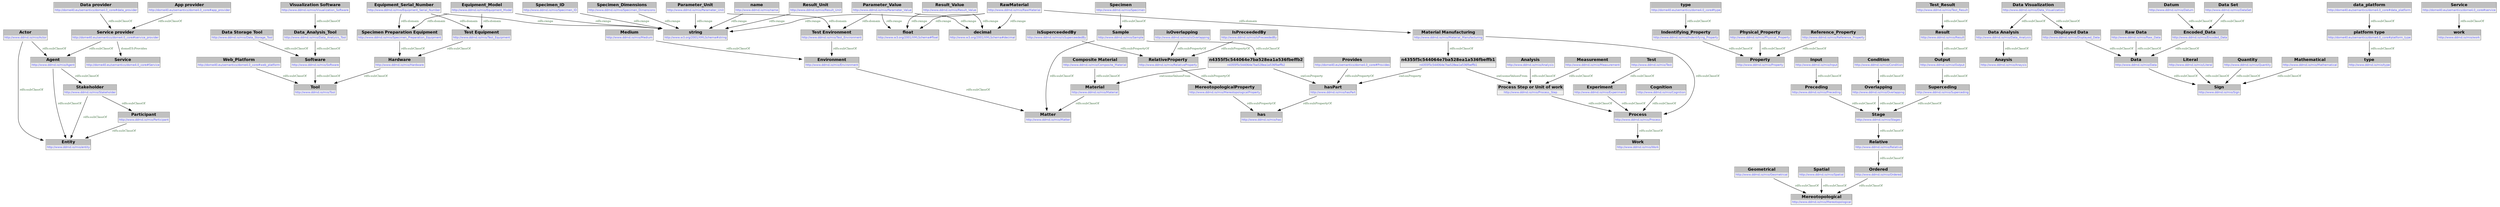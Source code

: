 digraph { 
 node [ fontname="DejaVu Sans" ] ; 
	node0 -> node1 [ color=BLACK, label=< <font point-size='10' color='#336633'>rdfs:subClassOf</font> > ] ;
	node3 -> node4 [ color=BLACK, label=< <font point-size='10' color='#336633'>rdfs:subClassOf</font> > ] ;
	node6 -> node7 [ color=BLACK, label=< <font point-size='10' color='#336633'>rdfs:subClassOf</font> > ] ;
	node8 -> node9 [ color=BLACK, label=< <font point-size='10' color='#336633'>rdfs:subClassOf</font> > ] ;
	node2 -> node10 [ color=BLACK, label=< <font point-size='10' color='#336633'>rdfs:subClassOf</font> > ] ;
	node12 -> node13 [ color=BLACK, label=< <font point-size='10' color='#336633'>rdfs:range</font> > ] ;
	node14 -> node15 [ color=BLACK, label=< <font point-size='10' color='#336633'>rdfs:range</font> > ] ;
	node16 -> node17 [ color=BLACK, label=< <font point-size='10' color='#336633'>rdfs:subClassOf</font> > ] ;
	node18 -> node19 [ color=BLACK, label=< <font point-size='10' color='#336633'>rdfs:domain</font> > ] ;
	node22 -> node23 [ color=BLACK, label=< <font point-size='10' color='#336633'>rdfs:subClassOf</font> > ] ;
	node24 -> node25 [ color=BLACK, label=< <font point-size='10' color='#336633'>rdfs:subClassOf</font> > ] ;
	node27 -> node0 [ color=BLACK, label=< <font point-size='10' color='#336633'>rdfs:subClassOf</font> > ] ;
	node29 -> node20 [ color=BLACK, label=< <font point-size='10' color='#336633'>owl:someValuesFrom</font> > ] ;
	node9 -> node30 [ color=BLACK, label=< <font point-size='10' color='#336633'>rdfs:subClassOf</font> > ] ;
	node32 -> node33 [ color=BLACK, label=< <font point-size='10' color='#336633'>rdfs:subClassOf</font> > ] ;
	node27 -> node28 [ color=BLACK, label=< <font point-size='10' color='#336633'>rdfs:subClassOf</font> > ] ;
	node1 -> node28 [ color=BLACK, label=< <font point-size='10' color='#336633'>rdfs:subClassOf</font> > ] ;
	node34 -> node35 [ color=BLACK, label=< <font point-size='10' color='#336633'>rdfs:subClassOf</font> > ] ;
	node36 -> node37 [ color=BLACK, label=< <font point-size='10' color='#336633'>rdfs:subClassOf</font> > ] ;
	node38 -> node39 [ color=BLACK, label=< <font point-size='10' color='#336633'>rdfs:subClassOf</font> > ] ;
	node41 -> node42 [ color=BLACK, label=< <font point-size='10' color='#336633'>rdfs:domain</font> > ] ;
	node43 -> node13 [ color=BLACK, label=< <font point-size='10' color='#336633'>rdfs:range</font> > ] ;
	node19 -> node45 [ color=BLACK, label=< <font point-size='10' color='#336633'>rdfs:subClassOf</font> > ] ;
	node46 -> node37 [ color=BLACK, label=< <font point-size='10' color='#336633'>rdfs:subClassOf</font> > ] ;
	node45 -> node47 [ color=BLACK, label=< <font point-size='10' color='#336633'>rdfs:subClassOf</font> > ] ;
	node12 -> node49 [ color=BLACK, label=< <font point-size='10' color='#336633'>rdfs:range</font> > ] ;
	node50 -> node51 [ color=BLACK, label=< <font point-size='10' color='#336633'>rdfs:subPropertyOf</font> > ] ;
	node48 -> node52 [ color=BLACK, label=< <font point-size='10' color='#336633'>domeES:Provides</font> > ] ;
	node53 -> node54 [ color=BLACK, label=< <font point-size='10' color='#336633'>rdfs:subPropertyOf</font> > ] ;
	node39 -> node8 [ color=BLACK, label=< <font point-size='10' color='#336633'>rdfs:subClassOf</font> > ] ;
	node11 -> node48 [ color=BLACK, label=< <font point-size='10' color='#336633'>rdfs:subClassOf</font> > ] ;
	node41 -> node15 [ color=BLACK, label=< <font point-size='10' color='#336633'>rdfs:range</font> > ] ;
	node55 -> node15 [ color=BLACK, label=< <font point-size='10' color='#336633'>rdfs:range</font> > ] ;
	node56 -> node10 [ color=BLACK, label=< <font point-size='10' color='#336633'>rdfs:subClassOf</font> > ] ;
	node40 -> node47 [ color=BLACK, label=< <font point-size='10' color='#336633'>rdfs:subClassOf</font> > ] ;
	node1 -> node59 [ color=BLACK, label=< <font point-size='10' color='#336633'>rdfs:subClassOf</font> > ] ;
	node0 -> node28 [ color=BLACK, label=< <font point-size='10' color='#336633'>rdfs:subClassOf</font> > ] ;
	node55 -> node60 [ color=BLACK, label=< <font point-size='10' color='#336633'>rdfs:domain</font> > ] ;
	node43 -> node49 [ color=BLACK, label=< <font point-size='10' color='#336633'>rdfs:range</font> > ] ;
	node61 -> node47 [ color=BLACK, label=< <font point-size='10' color='#336633'>rdfs:subClassOf</font> > ] ;
	node26 -> node56 [ color=BLACK, label=< <font point-size='10' color='#336633'>rdfs:subClassOf</font> > ] ;
	node43 -> node15 [ color=BLACK, label=< <font point-size='10' color='#336633'>rdfs:range</font> > ] ;
	node59 -> node28 [ color=BLACK, label=< <font point-size='10' color='#336633'>rdfs:subClassOf</font> > ] ;
	node63 -> node51 [ color=BLACK, label=< <font point-size='10' color='#336633'>rdfs:subPropertyOf</font> > ] ;
	node64 -> node65 [ color=BLACK, label=< <font point-size='10' color='#336633'>rdfs:subClassOf</font> > ] ;
	node34 -> node16 [ color=BLACK, label=< <font point-size='10' color='#336633'>rdfs:subClassOf</font> > ] ;
	node41 -> node19 [ color=BLACK, label=< <font point-size='10' color='#336633'>rdfs:domain</font> > ] ;
	node43 -> node36 [ color=BLACK, label=< <font point-size='10' color='#336633'>rdfs:domain</font> > ] ;
	node67 -> node23 [ color=BLACK, label=< <font point-size='10' color='#336633'>rdfs:subClassOf</font> > ] ;
	node70 -> node71 [ color=BLACK, label=< <font point-size='10' color='#336633'>rdfs:subClassOf</font> > ] ;
	node73 -> node74 [ color=BLACK, label=< <font point-size='10' color='#336633'>rdfs:subClassOf</font> > ] ;
	node75 -> node15 [ color=BLACK, label=< <font point-size='10' color='#336633'>rdfs:range</font> > ] ;
	node20 -> node37 [ color=BLACK, label=< <font point-size='10' color='#336633'>rdfs:subClassOf</font> > ] ;
	node76 -> node13 [ color=BLACK, label=< <font point-size='10' color='#336633'>rdfs:range</font> > ] ;
	node77 -> node78 [ color=BLACK, label=< <font point-size='10' color='#336633'>rdfs:subPropertyOf</font> > ] ;
	node5 -> node62 [ color=BLACK, label=< <font point-size='10' color='#336633'>rdfs:subClassOf</font> > ] ;
	node7 -> node65 [ color=BLACK, label=< <font point-size='10' color='#336633'>rdfs:subClassOf</font> > ] ;
	node79 -> node15 [ color=BLACK, label=< <font point-size='10' color='#336633'>rdfs:range</font> > ] ;
	node80 -> node51 [ color=BLACK, label=< <font point-size='10' color='#336633'>rdfs:subPropertyOf</font> > ] ;
	node33 -> node62 [ color=BLACK, label=< <font point-size='10' color='#336633'>rdfs:subClassOf</font> > ] ;
	node37 -> node81 [ color=BLACK, label=< <font point-size='10' color='#336633'>rdfs:subClassOf</font> > ] ;
	node83 -> node84 [ color=BLACK, label=< <font point-size='10' color='#336633'>rdfs:subClassOf</font> > ] ;
	node18 -> node42 [ color=BLACK, label=< <font point-size='10' color='#336633'>rdfs:domain</font> > ] ;
	node85 -> node65 [ color=BLACK, label=< <font point-size='10' color='#336633'>rdfs:subClassOf</font> > ] ;
	node48 -> node0 [ color=BLACK, label=< <font point-size='10' color='#336633'>rdfs:subClassOf</font> > ] ;
	node86 -> node87 [ color=BLACK, label=< <font point-size='10' color='#336633'>rdfs:subClassOf</font> > ] ;
	node44 -> node20 [ color=BLACK, label=< <font point-size='10' color='#336633'>rdfs:subClassOf</font> > ] ;
	node25 -> node23 [ color=BLACK, label=< <font point-size='10' color='#336633'>rdfs:subClassOf</font> > ] ;
	node42 -> node45 [ color=BLACK, label=< <font point-size='10' color='#336633'>rdfs:subClassOf</font> > ] ;
	node76 -> node49 [ color=BLACK, label=< <font point-size='10' color='#336633'>rdfs:range</font> > ] ;
	node58 -> node30 [ color=BLACK, label=< <font point-size='10' color='#336633'>rdfs:subClassOf</font> > ] ;
	node30 -> node32 [ color=BLACK, label=< <font point-size='10' color='#336633'>rdfs:subClassOf</font> > ] ;
	node4 -> node61 [ color=BLACK, label=< <font point-size='10' color='#336633'>rdfs:subClassOf</font> > ] ;
	node88 -> node87 [ color=BLACK, label=< <font point-size='10' color='#336633'>owl:someValuesFrom</font> > ] ;
	node54 -> node78 [ color=BLACK, label=< <font point-size='10' color='#336633'>rdfs:subPropertyOf</font> > ] ;
	node51 -> node77 [ color=BLACK, label=< <font point-size='10' color='#336633'>rdfs:subPropertyOf</font> > ] ;
	node89 -> node58 [ color=BLACK, label=< <font point-size='10' color='#336633'>rdfs:subClassOf</font> > ] ;
	node36 -> node29 [ color=BLACK, label=< <font point-size='10' color='#336633'>rdfs:subClassOf</font> > ] ;
	node66 -> node46 [ color=BLACK, label=< <font point-size='10' color='#336633'>rdfs:subClassOf</font> > ] ;
	node90 -> node15 [ color=BLACK, label=< <font point-size='10' color='#336633'>rdfs:range</font> > ] ;
	node91 -> node23 [ color=BLACK, label=< <font point-size='10' color='#336633'>rdfs:subClassOf</font> > ] ;
	node31 -> node48 [ color=BLACK, label=< <font point-size='10' color='#336633'>rdfs:subClassOf</font> > ] ;
	node2 -> node88 [ color=BLACK, label=< <font point-size='10' color='#336633'>rdfs:subClassOf</font> > ] ;
	node72 -> node37 [ color=BLACK, label=< <font point-size='10' color='#336633'>rdfs:subClassOf</font> > ] ;
	node76 -> node60 [ color=BLACK, label=< <font point-size='10' color='#336633'>rdfs:domain</font> > ] ;
	node87 -> node10 [ color=BLACK, label=< <font point-size='10' color='#336633'>rdfs:subClassOf</font> > ] ;
	node57 -> node30 [ color=BLACK, label=< <font point-size='10' color='#336633'>rdfs:subClassOf</font> > ] ;
	node29 -> node54 [ color=BLACK, label=< <font point-size='10' color='#336633'>owl:onProperty</font> > ] ;
	node94 -> node20 [ color=BLACK, label=< <font point-size='10' color='#336633'>rdfs:subClassOf</font> > ] ;
	node88 -> node54 [ color=BLACK, label=< <font point-size='10' color='#336633'>owl:onProperty</font> > ] ;
	node69 -> node74 [ color=BLACK, label=< <font point-size='10' color='#336633'>rdfs:subClassOf</font> > ] ;
	node35 -> node25 [ color=BLACK, label=< <font point-size='10' color='#336633'>rdfs:subClassOf</font> > ] ;
	node92 -> node2 [ color=BLACK, label=< <font point-size='10' color='#336633'>rdfs:subClassOf</font> > ] ;
	node82 -> node62 [ color=BLACK, label=< <font point-size='10' color='#336633'>rdfs:subClassOf</font> > ] ;
	node93 -> node61 [ color=BLACK, label=< <font point-size='10' color='#336633'>rdfs:subClassOf</font> > ] ;
	node74 -> node25 [ color=BLACK, label=< <font point-size='10' color='#336633'>rdfs:subClassOf</font> > ] ;
	node21 -> node70 [ color=BLACK, label=< <font point-size='10' color='#336633'>rdfs:subClassOf</font> > ] ;
	node68 -> node57 [ color=BLACK, label=< <font point-size='10' color='#336633'>rdfs:subClassOf</font> > ] ;
	node18 -> node15 [ color=BLACK, label=< <font point-size='10' color='#336633'>rdfs:range</font> > ] ;
	node60 -> node56 [ color=BLACK, label=< <font point-size='10' color='#336633'>rdfs:subClassOf</font> > ] ;
# http://www.ddmd.io/mio/Agent node0
node0 [ shape=none, color=black label=< <table color='#666666' cellborder='0' cellspacing='0' border='1'><tr><td colspan='2' bgcolor='grey'><B>Agent</B></td></tr><tr><td href='http://www.ddmd.io/mio/Agent' bgcolor='#eeeeee' colspan='2'><font point-size='10' color='#6666ff'>http://www.ddmd.io/mio/Agent</font></td></tr></table> > ] 
# http://www.ddmd.io/mio/Stakeholder node1
node1 [ shape=none, color=black label=< <table color='#666666' cellborder='0' cellspacing='0' border='1'><tr><td colspan='2' bgcolor='grey'><B>Stakeholder</B></td></tr><tr><td href='http://www.ddmd.io/mio/Stakeholder' bgcolor='#eeeeee' colspan='2'><font point-size='10' color='#6666ff'>http://www.ddmd.io/mio/Stakeholder</font></td></tr></table> > ] 
# http://www.ddmd.io/mio/Sample node2
node2 [ shape=none, color=black label=< <table color='#666666' cellborder='0' cellspacing='0' border='1'><tr><td colspan='2' bgcolor='grey'><B>Sample</B></td></tr><tr><td href='http://www.ddmd.io/mio/Sample' bgcolor='#eeeeee' colspan='2'><font point-size='10' color='#6666ff'>http://www.ddmd.io/mio/Sample</font></td></tr></table> > ] 
# http://www.ddmd.io/mio/Visualization_Software node3
node3 [ shape=none, color=black label=< <table color='#666666' cellborder='0' cellspacing='0' border='1'><tr><td colspan='2' bgcolor='grey'><B>Visualization Software</B></td></tr><tr><td href='http://www.ddmd.io/mio/Visualization_Software' bgcolor='#eeeeee' colspan='2'><font point-size='10' color='#6666ff'>http://www.ddmd.io/mio/Visualization_Software</font></td></tr></table> > ] 
# http://www.ddmd.io/mio/Data_Analysis_Tool node4
node4 [ shape=none, color=black label=< <table color='#666666' cellborder='0' cellspacing='0' border='1'><tr><td colspan='2' bgcolor='grey'><B>Data_Analysis_Tool</B></td></tr><tr><td href='http://www.ddmd.io/mio/Data_Analysis_Tool' bgcolor='#eeeeee' colspan='2'><font point-size='10' color='#6666ff'>http://www.ddmd.io/mio/Data_Analysis_Tool</font></td></tr></table> > ] 
# http://www.ddmd.io/mio/Geometrical node5
node5 [ shape=none, color=black label=< <table color='#666666' cellborder='0' cellspacing='0' border='1'><tr><td colspan='2' bgcolor='grey'><B>Geometrical</B></td></tr><tr><td href='http://www.ddmd.io/mio/Geometrical' bgcolor='#eeeeee' colspan='2'><font point-size='10' color='#6666ff'>http://www.ddmd.io/mio/Geometrical</font></td></tr></table> > ] 
# http://dome40.eu/semantics/dome4.0_core#type node6
node6 [ shape=none, color=black label=< <table color='#666666' cellborder='0' cellspacing='0' border='1'><tr><td colspan='2' bgcolor='grey'><B>type</B></td></tr><tr><td href='http://dome40.eu/semantics/dome4.0_core#type' bgcolor='#eeeeee' colspan='2'><font point-size='10' color='#6666ff'>http://dome40.eu/semantics/dome4.0_core#type</font></td></tr></table> > ] 
# http://www.ddmd.io/mio/Indentifying_Property node7
node7 [ shape=none, color=black label=< <table color='#666666' cellborder='0' cellspacing='0' border='1'><tr><td colspan='2' bgcolor='grey'><B>Indentifying_Property</B></td></tr><tr><td href='http://www.ddmd.io/mio/Indentifying_Property' bgcolor='#eeeeee' colspan='2'><font point-size='10' color='#6666ff'>http://www.ddmd.io/mio/Indentifying_Property</font></td></tr></table> > ] 
# http://www.ddmd.io/mio/Output node8
node8 [ shape=none, color=black label=< <table color='#666666' cellborder='0' cellspacing='0' border='1'><tr><td colspan='2' bgcolor='grey'><B>Output</B></td></tr><tr><td href='http://www.ddmd.io/mio/Output' bgcolor='#eeeeee' colspan='2'><font point-size='10' color='#6666ff'>http://www.ddmd.io/mio/Output</font></td></tr></table> > ] 
# http://www.ddmd.io/mio/Superceding node9
node9 [ shape=none, color=black label=< <table color='#666666' cellborder='0' cellspacing='0' border='1'><tr><td colspan='2' bgcolor='grey'><B>Superceding</B></td></tr><tr><td href='http://www.ddmd.io/mio/Superceding' bgcolor='#eeeeee' colspan='2'><font point-size='10' color='#6666ff'>http://www.ddmd.io/mio/Superceding</font></td></tr></table> > ] 
# http://www.ddmd.io/mio/Matter node10
node10 [ shape=none, color=black label=< <table color='#666666' cellborder='0' cellspacing='0' border='1'><tr><td colspan='2' bgcolor='grey'><B>Matter</B></td></tr><tr><td href='http://www.ddmd.io/mio/Matter' bgcolor='#eeeeee' colspan='2'><font point-size='10' color='#6666ff'>http://www.ddmd.io/mio/Matter</font></td></tr></table> > ] 
# http://dome40.eu/semantics/dome4.0_core#data_provider node11
node11 [ shape=none, color=black label=< <table color='#666666' cellborder='0' cellspacing='0' border='1'><tr><td colspan='2' bgcolor='grey'><B>Data provider</B></td></tr><tr><td href='http://dome40.eu/semantics/dome4.0_core#data_provider' bgcolor='#eeeeee' colspan='2'><font point-size='10' color='#6666ff'>http://dome40.eu/semantics/dome4.0_core#data_provider</font></td></tr></table> > ] 
# http://www.ddmd.io/mio/Result_Value node12
node12 [ shape=none, color=black label=< <table color='#666666' cellborder='0' cellspacing='0' border='1'><tr><td colspan='2' bgcolor='grey'><B>Result_Value</B></td></tr><tr><td href='http://www.ddmd.io/mio/Result_Value' bgcolor='#eeeeee' colspan='2'><font point-size='10' color='#6666ff'>http://www.ddmd.io/mio/Result_Value</font></td></tr></table> > ] 
# http://www.w3.org/2001/XMLSchema#float node13
node13 [ shape=none, color=black label=< <table color='#666666' cellborder='0' cellspacing='0' border='1'><tr><td colspan='2' bgcolor='grey'><B>float</B></td></tr><tr><td href='http://www.w3.org/2001/XMLSchema#float' bgcolor='#eeeeee' colspan='2'><font point-size='10' color='#6666ff'>http://www.w3.org/2001/XMLSchema#float</font></td></tr></table> > ] 
# http://www.ddmd.io/mio/Result_Unit node14
node14 [ shape=none, color=black label=< <table color='#666666' cellborder='0' cellspacing='0' border='1'><tr><td colspan='2' bgcolor='grey'><B>Result_Unit</B></td></tr><tr><td href='http://www.ddmd.io/mio/Result_Unit' bgcolor='#eeeeee' colspan='2'><font point-size='10' color='#6666ff'>http://www.ddmd.io/mio/Result_Unit</font></td></tr></table> > ] 
# http://www.w3.org/2001/XMLSchema#string node15
node15 [ shape=none, color=black label=< <table color='#666666' cellborder='0' cellspacing='0' border='1'><tr><td colspan='2' bgcolor='grey'><B>string</B></td></tr><tr><td href='http://www.w3.org/2001/XMLSchema#string' bgcolor='#eeeeee' colspan='2'><font point-size='10' color='#6666ff'>http://www.w3.org/2001/XMLSchema#string</font></td></tr></table> > ] 
# http://www.ddmd.io/mio/Data_Analysis node16
node16 [ shape=none, color=black label=< <table color='#666666' cellborder='0' cellspacing='0' border='1'><tr><td colspan='2' bgcolor='grey'><B>Data Analysis</B></td></tr><tr><td href='http://www.ddmd.io/mio/Data_Analysis' bgcolor='#eeeeee' colspan='2'><font point-size='10' color='#6666ff'>http://www.ddmd.io/mio/Data_Analysis</font></td></tr></table> > ] 
# http://www.ddmd.io/mio/Anaysis node17
node17 [ shape=none, color=black label=< <table color='#666666' cellborder='0' cellspacing='0' border='1'><tr><td colspan='2' bgcolor='grey'><B>Anaysis</B></td></tr><tr><td href='http://www.ddmd.io/mio/Anaysis' bgcolor='#eeeeee' colspan='2'><font point-size='10' color='#6666ff'>http://www.ddmd.io/mio/Anaysis</font></td></tr></table> > ] 
# http://www.ddmd.io/mio/Equipment_Serial_Number node18
node18 [ shape=none, color=black label=< <table color='#666666' cellborder='0' cellspacing='0' border='1'><tr><td colspan='2' bgcolor='grey'><B>Equipment_Serial_Number</B></td></tr><tr><td href='http://www.ddmd.io/mio/Equipment_Serial_Number' bgcolor='#eeeeee' colspan='2'><font point-size='10' color='#6666ff'>http://www.ddmd.io/mio/Equipment_Serial_Number</font></td></tr></table> > ] 
# http://www.ddmd.io/mio/Test_Equipment node19
node19 [ shape=none, color=black label=< <table color='#666666' cellborder='0' cellspacing='0' border='1'><tr><td colspan='2' bgcolor='grey'><B>Test Equipment</B></td></tr><tr><td href='http://www.ddmd.io/mio/Test_Equipment' bgcolor='#eeeeee' colspan='2'><font point-size='10' color='#6666ff'>http://www.ddmd.io/mio/Test_Equipment</font></td></tr></table> > ] 
# http://www.ddmd.io/mio/Process_Step node20
node20 [ shape=none, color=black label=< <table color='#666666' cellborder='0' cellspacing='0' border='1'><tr><td colspan='2' bgcolor='grey'><B>Process Step or Unit of work</B></td></tr><tr><td href='http://www.ddmd.io/mio/Process_Step' bgcolor='#eeeeee' colspan='2'><font point-size='10' color='#6666ff'>http://www.ddmd.io/mio/Process_Step</font></td></tr></table> > ] 
# http://dome40.eu/semantics/dome4.0_core#data_platform node21
node21 [ shape=none, color=black label=< <table color='#666666' cellborder='0' cellspacing='0' border='1'><tr><td colspan='2' bgcolor='grey'><B>data_platform</B></td></tr><tr><td href='http://dome40.eu/semantics/dome4.0_core#data_platform' bgcolor='#eeeeee' colspan='2'><font point-size='10' color='#6666ff'>http://dome40.eu/semantics/dome4.0_core#data_platform</font></td></tr></table> > ] 
# http://www.ddmd.io/mio/Literal node22
node22 [ shape=none, color=black label=< <table color='#666666' cellborder='0' cellspacing='0' border='1'><tr><td colspan='2' bgcolor='grey'><B>Literal</B></td></tr><tr><td href='http://www.ddmd.io/mio/Literal' bgcolor='#eeeeee' colspan='2'><font point-size='10' color='#6666ff'>http://www.ddmd.io/mio/Literal</font></td></tr></table> > ] 
# http://www.ddmd.io/mio/Sign node23
node23 [ shape=none, color=black label=< <table color='#666666' cellborder='0' cellspacing='0' border='1'><tr><td colspan='2' bgcolor='grey'><B>Sign</B></td></tr><tr><td href='http://www.ddmd.io/mio/Sign' bgcolor='#eeeeee' colspan='2'><font point-size='10' color='#6666ff'>http://www.ddmd.io/mio/Sign</font></td></tr></table> > ] 
# http://www.ddmd.io/mio/Raw_Data node24
node24 [ shape=none, color=black label=< <table color='#666666' cellborder='0' cellspacing='0' border='1'><tr><td colspan='2' bgcolor='grey'><B>Raw Data</B></td></tr><tr><td href='http://www.ddmd.io/mio/Raw_Data' bgcolor='#eeeeee' colspan='2'><font point-size='10' color='#6666ff'>http://www.ddmd.io/mio/Raw_Data</font></td></tr></table> > ] 
# http://www.ddmd.io/mio/Data node25
node25 [ shape=none, color=black label=< <table color='#666666' cellborder='0' cellspacing='0' border='1'><tr><td colspan='2' bgcolor='grey'><B>Data</B></td></tr><tr><td href='http://www.ddmd.io/mio/Data' bgcolor='#eeeeee' colspan='2'><font point-size='10' color='#6666ff'>http://www.ddmd.io/mio/Data</font></td></tr></table> > ] 
# http://www.ddmd.io/mio/Medium node26
node26 [ shape=none, color=black label=< <table color='#666666' cellborder='0' cellspacing='0' border='1'><tr><td colspan='2' bgcolor='grey'><B>Medium</B></td></tr><tr><td href='http://www.ddmd.io/mio/Medium' bgcolor='#eeeeee' colspan='2'><font point-size='10' color='#6666ff'>http://www.ddmd.io/mio/Medium</font></td></tr></table> > ] 
# http://www.ddmd.io/mio/Actor node27
node27 [ shape=none, color=black label=< <table color='#666666' cellborder='0' cellspacing='0' border='1'><tr><td colspan='2' bgcolor='grey'><B>Actor</B></td></tr><tr><td href='http://www.ddmd.io/mio/Actor' bgcolor='#eeeeee' colspan='2'><font point-size='10' color='#6666ff'>http://www.ddmd.io/mio/Actor</font></td></tr></table> > ] 
# http://www.ddmd.io/mio/entity node28
node28 [ shape=none, color=black label=< <table color='#666666' cellborder='0' cellspacing='0' border='1'><tr><td colspan='2' bgcolor='grey'><B>Entity</B></td></tr><tr><td href='http://www.ddmd.io/mio/entity' bgcolor='#eeeeee' colspan='2'><font point-size='10' color='#6666ff'>http://www.ddmd.io/mio/entity</font></td></tr></table> > ] 
# n4355f5c544064e7ba528ea1a536fbeffb1 node29
node29 [ shape=none, color=black label=< <table color='#666666' cellborder='0' cellspacing='0' border='1'><tr><td colspan='2' bgcolor='grey'><B>n4355f5c544064e7ba528ea1a536fbeffb1</B></td></tr><tr><td href='n4355f5c544064e7ba528ea1a536fbeffb1' bgcolor='#eeeeee' colspan='2'><font point-size='10' color='#6666ff'>n4355f5c544064e7ba528ea1a536fbeffb1</font></td></tr></table> > ] 
# http://www.ddmd.io/mio/Stages node30
node30 [ shape=none, color=black label=< <table color='#666666' cellborder='0' cellspacing='0' border='1'><tr><td colspan='2' bgcolor='grey'><B>Stage</B></td></tr><tr><td href='http://www.ddmd.io/mio/Stages' bgcolor='#eeeeee' colspan='2'><font point-size='10' color='#6666ff'>http://www.ddmd.io/mio/Stages</font></td></tr></table> > ] 
# http://dome40.eu/semantics/dome4.0_core#app_provider node31
node31 [ shape=none, color=black label=< <table color='#666666' cellborder='0' cellspacing='0' border='1'><tr><td colspan='2' bgcolor='grey'><B>App provider</B></td></tr><tr><td href='http://dome40.eu/semantics/dome4.0_core#app_provider' bgcolor='#eeeeee' colspan='2'><font point-size='10' color='#6666ff'>http://dome40.eu/semantics/dome4.0_core#app_provider</font></td></tr></table> > ] 
# http://www.ddmd.io/mio/Relative node32
node32 [ shape=none, color=black label=< <table color='#666666' cellborder='0' cellspacing='0' border='1'><tr><td colspan='2' bgcolor='grey'><B>Relative</B></td></tr><tr><td href='http://www.ddmd.io/mio/Relative' bgcolor='#eeeeee' colspan='2'><font point-size='10' color='#6666ff'>http://www.ddmd.io/mio/Relative</font></td></tr></table> > ] 
# http://www.ddmd.io/mio/Ordered node33
node33 [ shape=none, color=black label=< <table color='#666666' cellborder='0' cellspacing='0' border='1'><tr><td colspan='2' bgcolor='grey'><B>Ordered</B></td></tr><tr><td href='http://www.ddmd.io/mio/Ordered' bgcolor='#eeeeee' colspan='2'><font point-size='10' color='#6666ff'>http://www.ddmd.io/mio/Ordered</font></td></tr></table> > ] 
# http://www.ddmd.io/mio/Data_Visualization node34
node34 [ shape=none, color=black label=< <table color='#666666' cellborder='0' cellspacing='0' border='1'><tr><td colspan='2' bgcolor='grey'><B>Data Visualization</B></td></tr><tr><td href='http://www.ddmd.io/mio/Data_Visualization' bgcolor='#eeeeee' colspan='2'><font point-size='10' color='#6666ff'>http://www.ddmd.io/mio/Data_Visualization</font></td></tr></table> > ] 
# http://www.ddmd.io/mio/Displayed_Data node35
node35 [ shape=none, color=black label=< <table color='#666666' cellborder='0' cellspacing='0' border='1'><tr><td colspan='2' bgcolor='grey'><B>Displayed Data</B></td></tr><tr><td href='http://www.ddmd.io/mio/Displayed_Data' bgcolor='#eeeeee' colspan='2'><font point-size='10' color='#6666ff'>http://www.ddmd.io/mio/Displayed_Data</font></td></tr></table> > ] 
# http://www.ddmd.io/mio/Material_Manufacturing node36
node36 [ shape=none, color=black label=< <table color='#666666' cellborder='0' cellspacing='0' border='1'><tr><td colspan='2' bgcolor='grey'><B>Material Manufacturing</B></td></tr><tr><td href='http://www.ddmd.io/mio/Material_Manufacturing' bgcolor='#eeeeee' colspan='2'><font point-size='10' color='#6666ff'>http://www.ddmd.io/mio/Material_Manufacturing</font></td></tr></table> > ] 
# http://www.ddmd.io/mio/Process node37
node37 [ shape=none, color=black label=< <table color='#666666' cellborder='0' cellspacing='0' border='1'><tr><td colspan='2' bgcolor='grey'><B>Process</B></td></tr><tr><td href='http://www.ddmd.io/mio/Process' bgcolor='#eeeeee' colspan='2'><font point-size='10' color='#6666ff'>http://www.ddmd.io/mio/Process</font></td></tr></table> > ] 
# http://www.ddmd.io/mio/Test_Result node38
node38 [ shape=none, color=black label=< <table color='#666666' cellborder='0' cellspacing='0' border='1'><tr><td colspan='2' bgcolor='grey'><B>Test_Result</B></td></tr><tr><td href='http://www.ddmd.io/mio/Test_Result' bgcolor='#eeeeee' colspan='2'><font point-size='10' color='#6666ff'>http://www.ddmd.io/mio/Test_Result</font></td></tr></table> > ] 
# http://www.ddmd.io/mio/Result node39
node39 [ shape=none, color=black label=< <table color='#666666' cellborder='0' cellspacing='0' border='1'><tr><td colspan='2' bgcolor='grey'><B>Result</B></td></tr><tr><td href='http://www.ddmd.io/mio/Result' bgcolor='#eeeeee' colspan='2'><font point-size='10' color='#6666ff'>http://www.ddmd.io/mio/Result</font></td></tr></table> > ] 
# http://dome40.eu/semantics/dome4.0_core#web_platform node40
node40 [ shape=none, color=black label=< <table color='#666666' cellborder='0' cellspacing='0' border='1'><tr><td colspan='2' bgcolor='grey'><B>Web_Platform</B></td></tr><tr><td href='http://dome40.eu/semantics/dome4.0_core#web_platform' bgcolor='#eeeeee' colspan='2'><font point-size='10' color='#6666ff'>http://dome40.eu/semantics/dome4.0_core#web_platform</font></td></tr></table> > ] 
# http://www.ddmd.io/mio/Equipment_Model node41
node41 [ shape=none, color=black label=< <table color='#666666' cellborder='0' cellspacing='0' border='1'><tr><td colspan='2' bgcolor='grey'><B>Equipment_Model</B></td></tr><tr><td href='http://www.ddmd.io/mio/Equipment_Model' bgcolor='#eeeeee' colspan='2'><font point-size='10' color='#6666ff'>http://www.ddmd.io/mio/Equipment_Model</font></td></tr></table> > ] 
# http://www.ddmd.io/mio/Specimen_Preparation_Equipment node42
node42 [ shape=none, color=black label=< <table color='#666666' cellborder='0' cellspacing='0' border='1'><tr><td colspan='2' bgcolor='grey'><B>Specimen Preparation Equipment</B></td></tr><tr><td href='http://www.ddmd.io/mio/Specimen_Preparation_Equipment' bgcolor='#eeeeee' colspan='2'><font point-size='10' color='#6666ff'>http://www.ddmd.io/mio/Specimen_Preparation_Equipment</font></td></tr></table> > ] 
# http://www.ddmd.io/mio/RawMaterial node43
node43 [ shape=none, color=black label=< <table color='#666666' cellborder='0' cellspacing='0' border='1'><tr><td colspan='2' bgcolor='grey'><B>RawMaterial</B></td></tr><tr><td href='http://www.ddmd.io/mio/RawMaterial' bgcolor='#eeeeee' colspan='2'><font point-size='10' color='#6666ff'>http://www.ddmd.io/mio/RawMaterial</font></td></tr></table> > ] 
# http://www.ddmd.io/mio/Analysis node44
node44 [ shape=none, color=black label=< <table color='#666666' cellborder='0' cellspacing='0' border='1'><tr><td colspan='2' bgcolor='grey'><B>Analysis</B></td></tr><tr><td href='http://www.ddmd.io/mio/Analysis' bgcolor='#eeeeee' colspan='2'><font point-size='10' color='#6666ff'>http://www.ddmd.io/mio/Analysis</font></td></tr></table> > ] 
# http://www.ddmd.io/mio/Hardware node45
node45 [ shape=none, color=black label=< <table color='#666666' cellborder='0' cellspacing='0' border='1'><tr><td colspan='2' bgcolor='grey'><B>Hardware</B></td></tr><tr><td href='http://www.ddmd.io/mio/Hardware' bgcolor='#eeeeee' colspan='2'><font point-size='10' color='#6666ff'>http://www.ddmd.io/mio/Hardware</font></td></tr></table> > ] 
# http://www.ddmd.io/mio/Experiment node46
node46 [ shape=none, color=black label=< <table color='#666666' cellborder='0' cellspacing='0' border='1'><tr><td colspan='2' bgcolor='grey'><B>Experiment</B></td></tr><tr><td href='http://www.ddmd.io/mio/Experiment' bgcolor='#eeeeee' colspan='2'><font point-size='10' color='#6666ff'>http://www.ddmd.io/mio/Experiment</font></td></tr></table> > ] 
# http://www.ddmd.io/mio/Tool node47
node47 [ shape=none, color=black label=< <table color='#666666' cellborder='0' cellspacing='0' border='1'><tr><td colspan='2' bgcolor='grey'><B>Tool</B></td></tr><tr><td href='http://www.ddmd.io/mio/Tool' bgcolor='#eeeeee' colspan='2'><font point-size='10' color='#6666ff'>http://www.ddmd.io/mio/Tool</font></td></tr></table> > ] 
# http://dome40.eu/semantics/dome4.0_core#service_provider node48
node48 [ shape=none, color=black label=< <table color='#666666' cellborder='0' cellspacing='0' border='1'><tr><td colspan='2' bgcolor='grey'><B>Service provider</B></td></tr><tr><td href='http://dome40.eu/semantics/dome4.0_core#service_provider' bgcolor='#eeeeee' colspan='2'><font point-size='10' color='#6666ff'>http://dome40.eu/semantics/dome4.0_core#service_provider</font></td></tr></table> > ] 
# http://www.w3.org/2001/XMLSchema#decimal node49
node49 [ shape=none, color=black label=< <table color='#666666' cellborder='0' cellspacing='0' border='1'><tr><td colspan='2' bgcolor='grey'><B>decimal</B></td></tr><tr><td href='http://www.w3.org/2001/XMLSchema#decimal' bgcolor='#eeeeee' colspan='2'><font point-size='10' color='#6666ff'>http://www.w3.org/2001/XMLSchema#decimal</font></td></tr></table> > ] 
# http://www.ddmd.io/mio/IsPreceededBy node50
node50 [ shape=none, color=black label=< <table color='#666666' cellborder='0' cellspacing='0' border='1'><tr><td colspan='2' bgcolor='grey'><B>IsPreceededBy</B></td></tr><tr><td href='http://www.ddmd.io/mio/IsPreceededBy' bgcolor='#eeeeee' colspan='2'><font point-size='10' color='#6666ff'>http://www.ddmd.io/mio/IsPreceededBy</font></td></tr></table> > ] 
# http://www.ddmd.io/mio/RelativeProperty node51
node51 [ shape=none, color=black label=< <table color='#666666' cellborder='0' cellspacing='0' border='1'><tr><td colspan='2' bgcolor='grey'><B>RelativeProperty</B></td></tr><tr><td href='http://www.ddmd.io/mio/RelativeProperty' bgcolor='#eeeeee' colspan='2'><font point-size='10' color='#6666ff'>http://www.ddmd.io/mio/RelativeProperty</font></td></tr></table> > ] 
# http://dome40.eu/semantics/dome4.0_core#Service node52
node52 [ shape=none, color=black label=< <table color='#666666' cellborder='0' cellspacing='0' border='1'><tr><td colspan='2' bgcolor='grey'><B>Service</B></td></tr><tr><td href='http://dome40.eu/semantics/dome4.0_core#Service' bgcolor='#eeeeee' colspan='2'><font point-size='10' color='#6666ff'>http://dome40.eu/semantics/dome4.0_core#Service</font></td></tr></table> > ] 
# http://dome40.eu/semantics/dome4.0_core#Provides node53
node53 [ shape=none, color=black label=< <table color='#666666' cellborder='0' cellspacing='0' border='1'><tr><td colspan='2' bgcolor='grey'><B>Provides</B></td></tr><tr><td href='http://dome40.eu/semantics/dome4.0_core#Provides' bgcolor='#eeeeee' colspan='2'><font point-size='10' color='#6666ff'>http://dome40.eu/semantics/dome4.0_core#Provides</font></td></tr></table> > ] 
# http://www.ddmd.io/mio/hasPart node54
node54 [ shape=none, color=black label=< <table color='#666666' cellborder='0' cellspacing='0' border='1'><tr><td colspan='2' bgcolor='grey'><B>hasPart</B></td></tr><tr><td href='http://www.ddmd.io/mio/hasPart' bgcolor='#eeeeee' colspan='2'><font point-size='10' color='#6666ff'>http://www.ddmd.io/mio/hasPart</font></td></tr></table> > ] 
# http://www.ddmd.io/mio/Parameter_Unit node55
node55 [ shape=none, color=black label=< <table color='#666666' cellborder='0' cellspacing='0' border='1'><tr><td colspan='2' bgcolor='grey'><B>Parameter_Unit</B></td></tr><tr><td href='http://www.ddmd.io/mio/Parameter_Unit' bgcolor='#eeeeee' colspan='2'><font point-size='10' color='#6666ff'>http://www.ddmd.io/mio/Parameter_Unit</font></td></tr></table> > ] 
# http://www.ddmd.io/mio/Environment node56
node56 [ shape=none, color=black label=< <table color='#666666' cellborder='0' cellspacing='0' border='1'><tr><td colspan='2' bgcolor='grey'><B>Environment</B></td></tr><tr><td href='http://www.ddmd.io/mio/Environment' bgcolor='#eeeeee' colspan='2'><font point-size='10' color='#6666ff'>http://www.ddmd.io/mio/Environment</font></td></tr></table> > ] 
# http://www.ddmd.io/mio/Overlapping node57
node57 [ shape=none, color=black label=< <table color='#666666' cellborder='0' cellspacing='0' border='1'><tr><td colspan='2' bgcolor='grey'><B>Overlapping</B></td></tr><tr><td href='http://www.ddmd.io/mio/Overlapping' bgcolor='#eeeeee' colspan='2'><font point-size='10' color='#6666ff'>http://www.ddmd.io/mio/Overlapping</font></td></tr></table> > ] 
# http://www.ddmd.io/mio/Preceding node58
node58 [ shape=none, color=black label=< <table color='#666666' cellborder='0' cellspacing='0' border='1'><tr><td colspan='2' bgcolor='grey'><B>Preceding</B></td></tr><tr><td href='http://www.ddmd.io/mio/Preceding' bgcolor='#eeeeee' colspan='2'><font point-size='10' color='#6666ff'>http://www.ddmd.io/mio/Preceding</font></td></tr></table> > ] 
# http://www.ddmd.io/mio/Participant node59
node59 [ shape=none, color=black label=< <table color='#666666' cellborder='0' cellspacing='0' border='1'><tr><td colspan='2' bgcolor='grey'><B>Participant</B></td></tr><tr><td href='http://www.ddmd.io/mio/Participant' bgcolor='#eeeeee' colspan='2'><font point-size='10' color='#6666ff'>http://www.ddmd.io/mio/Participant</font></td></tr></table> > ] 
# http://www.ddmd.io/mio/Test_Environment node60
node60 [ shape=none, color=black label=< <table color='#666666' cellborder='0' cellspacing='0' border='1'><tr><td colspan='2' bgcolor='grey'><B>Test Environment</B></td></tr><tr><td href='http://www.ddmd.io/mio/Test_Environment' bgcolor='#eeeeee' colspan='2'><font point-size='10' color='#6666ff'>http://www.ddmd.io/mio/Test_Environment</font></td></tr></table> > ] 
# http://www.ddmd.io/mio/Software node61
node61 [ shape=none, color=black label=< <table color='#666666' cellborder='0' cellspacing='0' border='1'><tr><td colspan='2' bgcolor='grey'><B>Software</B></td></tr><tr><td href='http://www.ddmd.io/mio/Software' bgcolor='#eeeeee' colspan='2'><font point-size='10' color='#6666ff'>http://www.ddmd.io/mio/Software</font></td></tr></table> > ] 
# http://www.ddmd.io/mio/Mereotopological node62
node62 [ shape=none, color=black label=< <table color='#666666' cellborder='0' cellspacing='0' border='1'><tr><td colspan='2' bgcolor='grey'><B>Mereotopological</B></td></tr><tr><td href='http://www.ddmd.io/mio/Mereotopological' bgcolor='#eeeeee' colspan='2'><font point-size='10' color='#6666ff'>http://www.ddmd.io/mio/Mereotopological</font></td></tr></table> > ] 
# http://www.ddmd.io/mio/isSuperceededBy node63
node63 [ shape=none, color=black label=< <table color='#666666' cellborder='0' cellspacing='0' border='1'><tr><td colspan='2' bgcolor='grey'><B>isSuperceededBy</B></td></tr><tr><td href='http://www.ddmd.io/mio/isSuperceededBy' bgcolor='#eeeeee' colspan='2'><font point-size='10' color='#6666ff'>http://www.ddmd.io/mio/isSuperceededBy</font></td></tr></table> > ] 
# http://www.ddmd.io/mio/Physical_Property node64
node64 [ shape=none, color=black label=< <table color='#666666' cellborder='0' cellspacing='0' border='1'><tr><td colspan='2' bgcolor='grey'><B>Physical_Property</B></td></tr><tr><td href='http://www.ddmd.io/mio/Physical_Property' bgcolor='#eeeeee' colspan='2'><font point-size='10' color='#6666ff'>http://www.ddmd.io/mio/Physical_Property</font></td></tr></table> > ] 
# http://www.ddmd.io/mio/Property node65
node65 [ shape=none, color=black label=< <table color='#666666' cellborder='0' cellspacing='0' border='1'><tr><td colspan='2' bgcolor='grey'><B>Property</B></td></tr><tr><td href='http://www.ddmd.io/mio/Property' bgcolor='#eeeeee' colspan='2'><font point-size='10' color='#6666ff'>http://www.ddmd.io/mio/Property</font></td></tr></table> > ] 
# http://www.ddmd.io/mio/Test node66
node66 [ shape=none, color=black label=< <table color='#666666' cellborder='0' cellspacing='0' border='1'><tr><td colspan='2' bgcolor='grey'><B>Test</B></td></tr><tr><td href='http://www.ddmd.io/mio/Test' bgcolor='#eeeeee' colspan='2'><font point-size='10' color='#6666ff'>http://www.ddmd.io/mio/Test</font></td></tr></table> > ] 
# http://www.ddmd.io/mio/Quantity node67
node67 [ shape=none, color=black label=< <table color='#666666' cellborder='0' cellspacing='0' border='1'><tr><td colspan='2' bgcolor='grey'><B>Quantity</B></td></tr><tr><td href='http://www.ddmd.io/mio/Quantity' bgcolor='#eeeeee' colspan='2'><font point-size='10' color='#6666ff'>http://www.ddmd.io/mio/Quantity</font></td></tr></table> > ] 
# http://www.ddmd.io/mio/Condition node68
node68 [ shape=none, color=black label=< <table color='#666666' cellborder='0' cellspacing='0' border='1'><tr><td colspan='2' bgcolor='grey'><B>Condition</B></td></tr><tr><td href='http://www.ddmd.io/mio/Condition' bgcolor='#eeeeee' colspan='2'><font point-size='10' color='#6666ff'>http://www.ddmd.io/mio/Condition</font></td></tr></table> > ] 
# http://www.ddmd.io/mio/DataSet node69
node69 [ shape=none, color=black label=< <table color='#666666' cellborder='0' cellspacing='0' border='1'><tr><td colspan='2' bgcolor='grey'><B>Data Set</B></td></tr><tr><td href='http://www.ddmd.io/mio/DataSet' bgcolor='#eeeeee' colspan='2'><font point-size='10' color='#6666ff'>http://www.ddmd.io/mio/DataSet</font></td></tr></table> > ] 
# http://dome40.eu/semantics/dome4.0_core#platform_type node70
node70 [ shape=none, color=black label=< <table color='#666666' cellborder='0' cellspacing='0' border='1'><tr><td colspan='2' bgcolor='grey'><B>platform type</B></td></tr><tr><td href='http://dome40.eu/semantics/dome4.0_core#platform_type' bgcolor='#eeeeee' colspan='2'><font point-size='10' color='#6666ff'>http://dome40.eu/semantics/dome4.0_core#platform_type</font></td></tr></table> > ] 
# http://www.ddmd.io/mio/type node71
node71 [ shape=none, color=black label=< <table color='#666666' cellborder='0' cellspacing='0' border='1'><tr><td colspan='2' bgcolor='grey'><B>type</B></td></tr><tr><td href='http://www.ddmd.io/mio/type' bgcolor='#eeeeee' colspan='2'><font point-size='10' color='#6666ff'>http://www.ddmd.io/mio/type</font></td></tr></table> > ] 
# http://www.ddmd.io/mio/Cognition node72
node72 [ shape=none, color=black label=< <table color='#666666' cellborder='0' cellspacing='0' border='1'><tr><td colspan='2' bgcolor='grey'><B>Cognition</B></td></tr><tr><td href='http://www.ddmd.io/mio/Cognition' bgcolor='#eeeeee' colspan='2'><font point-size='10' color='#6666ff'>http://www.ddmd.io/mio/Cognition</font></td></tr></table> > ] 
# http://www.ddmd.io/mio/Datum node73
node73 [ shape=none, color=black label=< <table color='#666666' cellborder='0' cellspacing='0' border='1'><tr><td colspan='2' bgcolor='grey'><B>Datum</B></td></tr><tr><td href='http://www.ddmd.io/mio/Datum' bgcolor='#eeeeee' colspan='2'><font point-size='10' color='#6666ff'>http://www.ddmd.io/mio/Datum</font></td></tr></table> > ] 
# http://www.ddmd.io/mio/Encoded_Data node74
node74 [ shape=none, color=black label=< <table color='#666666' cellborder='0' cellspacing='0' border='1'><tr><td colspan='2' bgcolor='grey'><B>Encoded_Data</B></td></tr><tr><td href='http://www.ddmd.io/mio/Encoded_Data' bgcolor='#eeeeee' colspan='2'><font point-size='10' color='#6666ff'>http://www.ddmd.io/mio/Encoded_Data</font></td></tr></table> > ] 
# http://www.ddmd.io/mio/Specimen_ID node75
node75 [ shape=none, color=black label=< <table color='#666666' cellborder='0' cellspacing='0' border='1'><tr><td colspan='2' bgcolor='grey'><B>Specimen_ID</B></td></tr><tr><td href='http://www.ddmd.io/mio/Specimen_ID' bgcolor='#eeeeee' colspan='2'><font point-size='10' color='#6666ff'>http://www.ddmd.io/mio/Specimen_ID</font></td></tr></table> > ] 
# http://www.ddmd.io/mio/Parameter_Value node76
node76 [ shape=none, color=black label=< <table color='#666666' cellborder='0' cellspacing='0' border='1'><tr><td colspan='2' bgcolor='grey'><B>Parameter_Value</B></td></tr><tr><td href='http://www.ddmd.io/mio/Parameter_Value' bgcolor='#eeeeee' colspan='2'><font point-size='10' color='#6666ff'>http://www.ddmd.io/mio/Parameter_Value</font></td></tr></table> > ] 
# http://www.ddmd.io/mio/MereotopologicalProperty node77
node77 [ shape=none, color=black label=< <table color='#666666' cellborder='0' cellspacing='0' border='1'><tr><td colspan='2' bgcolor='grey'><B>MereotopologicalProperty</B></td></tr><tr><td href='http://www.ddmd.io/mio/MereotopologicalProperty' bgcolor='#eeeeee' colspan='2'><font point-size='10' color='#6666ff'>http://www.ddmd.io/mio/MereotopologicalProperty</font></td></tr></table> > ] 
# http://www.ddmd.io/mio/has node78
node78 [ shape=none, color=black label=< <table color='#666666' cellborder='0' cellspacing='0' border='1'><tr><td colspan='2' bgcolor='grey'><B>has</B></td></tr><tr><td href='http://www.ddmd.io/mio/has' bgcolor='#eeeeee' colspan='2'><font point-size='10' color='#6666ff'>http://www.ddmd.io/mio/has</font></td></tr></table> > ] 
# http://www.ddmd.io/mio/Specimen_Dimensions node79
node79 [ shape=none, color=black label=< <table color='#666666' cellborder='0' cellspacing='0' border='1'><tr><td colspan='2' bgcolor='grey'><B>Specimen_Dimensions</B></td></tr><tr><td href='http://www.ddmd.io/mio/Specimen_Dimensions' bgcolor='#eeeeee' colspan='2'><font point-size='10' color='#6666ff'>http://www.ddmd.io/mio/Specimen_Dimensions</font></td></tr></table> > ] 
# http://www.ddmd.io/mio/isOverlapping node80
node80 [ shape=none, color=black label=< <table color='#666666' cellborder='0' cellspacing='0' border='1'><tr><td colspan='2' bgcolor='grey'><B>isOverlapping</B></td></tr><tr><td href='http://www.ddmd.io/mio/isOverlapping' bgcolor='#eeeeee' colspan='2'><font point-size='10' color='#6666ff'>http://www.ddmd.io/mio/isOverlapping</font></td></tr></table> > ] 
# http://www.ddmd.io/mio/Work node81
node81 [ shape=none, color=black label=< <table color='#666666' cellborder='0' cellspacing='0' border='1'><tr><td colspan='2' bgcolor='grey'><B>Work</B></td></tr><tr><td href='http://www.ddmd.io/mio/Work' bgcolor='#eeeeee' colspan='2'><font point-size='10' color='#6666ff'>http://www.ddmd.io/mio/Work</font></td></tr></table> > ] 
# http://www.ddmd.io/mio/Spatial node82
node82 [ shape=none, color=black label=< <table color='#666666' cellborder='0' cellspacing='0' border='1'><tr><td colspan='2' bgcolor='grey'><B>Spatial</B></td></tr><tr><td href='http://www.ddmd.io/mio/Spatial' bgcolor='#eeeeee' colspan='2'><font point-size='10' color='#6666ff'>http://www.ddmd.io/mio/Spatial</font></td></tr></table> > ] 
# http://dome40.eu/semantics/dome4.0_core#service node83
node83 [ shape=none, color=black label=< <table color='#666666' cellborder='0' cellspacing='0' border='1'><tr><td colspan='2' bgcolor='grey'><B>Service</B></td></tr><tr><td href='http://dome40.eu/semantics/dome4.0_core#service' bgcolor='#eeeeee' colspan='2'><font point-size='10' color='#6666ff'>http://dome40.eu/semantics/dome4.0_core#service</font></td></tr></table> > ] 
# http://www.ddmd.io/mio/work node84
node84 [ shape=none, color=black label=< <table color='#666666' cellborder='0' cellspacing='0' border='1'><tr><td colspan='2' bgcolor='grey'><B>work</B></td></tr><tr><td href='http://www.ddmd.io/mio/work' bgcolor='#eeeeee' colspan='2'><font point-size='10' color='#6666ff'>http://www.ddmd.io/mio/work</font></td></tr></table> > ] 
# http://www.ddmd.io/mio/Reference_Property node85
node85 [ shape=none, color=black label=< <table color='#666666' cellborder='0' cellspacing='0' border='1'><tr><td colspan='2' bgcolor='grey'><B>Reference_Property</B></td></tr><tr><td href='http://www.ddmd.io/mio/Reference_Property' bgcolor='#eeeeee' colspan='2'><font point-size='10' color='#6666ff'>http://www.ddmd.io/mio/Reference_Property</font></td></tr></table> > ] 
# http://www.ddmd.io/mio/Composite_Material node86
node86 [ shape=none, color=black label=< <table color='#666666' cellborder='0' cellspacing='0' border='1'><tr><td colspan='2' bgcolor='grey'><B>Composite Material</B></td></tr><tr><td href='http://www.ddmd.io/mio/Composite_Material' bgcolor='#eeeeee' colspan='2'><font point-size='10' color='#6666ff'>http://www.ddmd.io/mio/Composite_Material</font></td></tr></table> > ] 
# http://www.ddmd.io/mio/Material node87
node87 [ shape=none, color=black label=< <table color='#666666' cellborder='0' cellspacing='0' border='1'><tr><td colspan='2' bgcolor='grey'><B>Material</B></td></tr><tr><td href='http://www.ddmd.io/mio/Material' bgcolor='#eeeeee' colspan='2'><font point-size='10' color='#6666ff'>http://www.ddmd.io/mio/Material</font></td></tr></table> > ] 
# n4355f5c544064e7ba528ea1a536fbeffb2 node88
node88 [ shape=none, color=black label=< <table color='#666666' cellborder='0' cellspacing='0' border='1'><tr><td colspan='2' bgcolor='grey'><B>n4355f5c544064e7ba528ea1a536fbeffb2</B></td></tr><tr><td href='n4355f5c544064e7ba528ea1a536fbeffb2' bgcolor='#eeeeee' colspan='2'><font point-size='10' color='#6666ff'>n4355f5c544064e7ba528ea1a536fbeffb2</font></td></tr></table> > ] 
# http://www.ddmd.io/mio/Input node89
node89 [ shape=none, color=black label=< <table color='#666666' cellborder='0' cellspacing='0' border='1'><tr><td colspan='2' bgcolor='grey'><B>Input</B></td></tr><tr><td href='http://www.ddmd.io/mio/Input' bgcolor='#eeeeee' colspan='2'><font point-size='10' color='#6666ff'>http://www.ddmd.io/mio/Input</font></td></tr></table> > ] 
# http://www.ddmd.io/mio/name node90
node90 [ shape=none, color=black label=< <table color='#666666' cellborder='0' cellspacing='0' border='1'><tr><td colspan='2' bgcolor='grey'><B>name</B></td></tr><tr><td href='http://www.ddmd.io/mio/name' bgcolor='#eeeeee' colspan='2'><font point-size='10' color='#6666ff'>http://www.ddmd.io/mio/name</font></td></tr></table> > ] 
# http://www.ddmd.io/mio/Mathematical node91
node91 [ shape=none, color=black label=< <table color='#666666' cellborder='0' cellspacing='0' border='1'><tr><td colspan='2' bgcolor='grey'><B>Mathematical</B></td></tr><tr><td href='http://www.ddmd.io/mio/Mathematical' bgcolor='#eeeeee' colspan='2'><font point-size='10' color='#6666ff'>http://www.ddmd.io/mio/Mathematical</font></td></tr></table> > ] 
# http://www.ddmd.io/mio/Specimen node92
node92 [ shape=none, color=black label=< <table color='#666666' cellborder='0' cellspacing='0' border='1'><tr><td colspan='2' bgcolor='grey'><B>Specimen</B></td></tr><tr><td href='http://www.ddmd.io/mio/Specimen' bgcolor='#eeeeee' colspan='2'><font point-size='10' color='#6666ff'>http://www.ddmd.io/mio/Specimen</font></td></tr></table> > ] 
# http://www.ddmd.io/mio/Data_Storage_Tool node93
node93 [ shape=none, color=black label=< <table color='#666666' cellborder='0' cellspacing='0' border='1'><tr><td colspan='2' bgcolor='grey'><B>Data Storage Tool</B></td></tr><tr><td href='http://www.ddmd.io/mio/Data_Storage_Tool' bgcolor='#eeeeee' colspan='2'><font point-size='10' color='#6666ff'>http://www.ddmd.io/mio/Data_Storage_Tool</font></td></tr></table> > ] 
# http://www.ddmd.io/mio/Measurement node94
node94 [ shape=none, color=black label=< <table color='#666666' cellborder='0' cellspacing='0' border='1'><tr><td colspan='2' bgcolor='grey'><B>Measurement</B></td></tr><tr><td href='http://www.ddmd.io/mio/Measurement' bgcolor='#eeeeee' colspan='2'><font point-size='10' color='#6666ff'>http://www.ddmd.io/mio/Measurement</font></td></tr></table> > ] 
}
